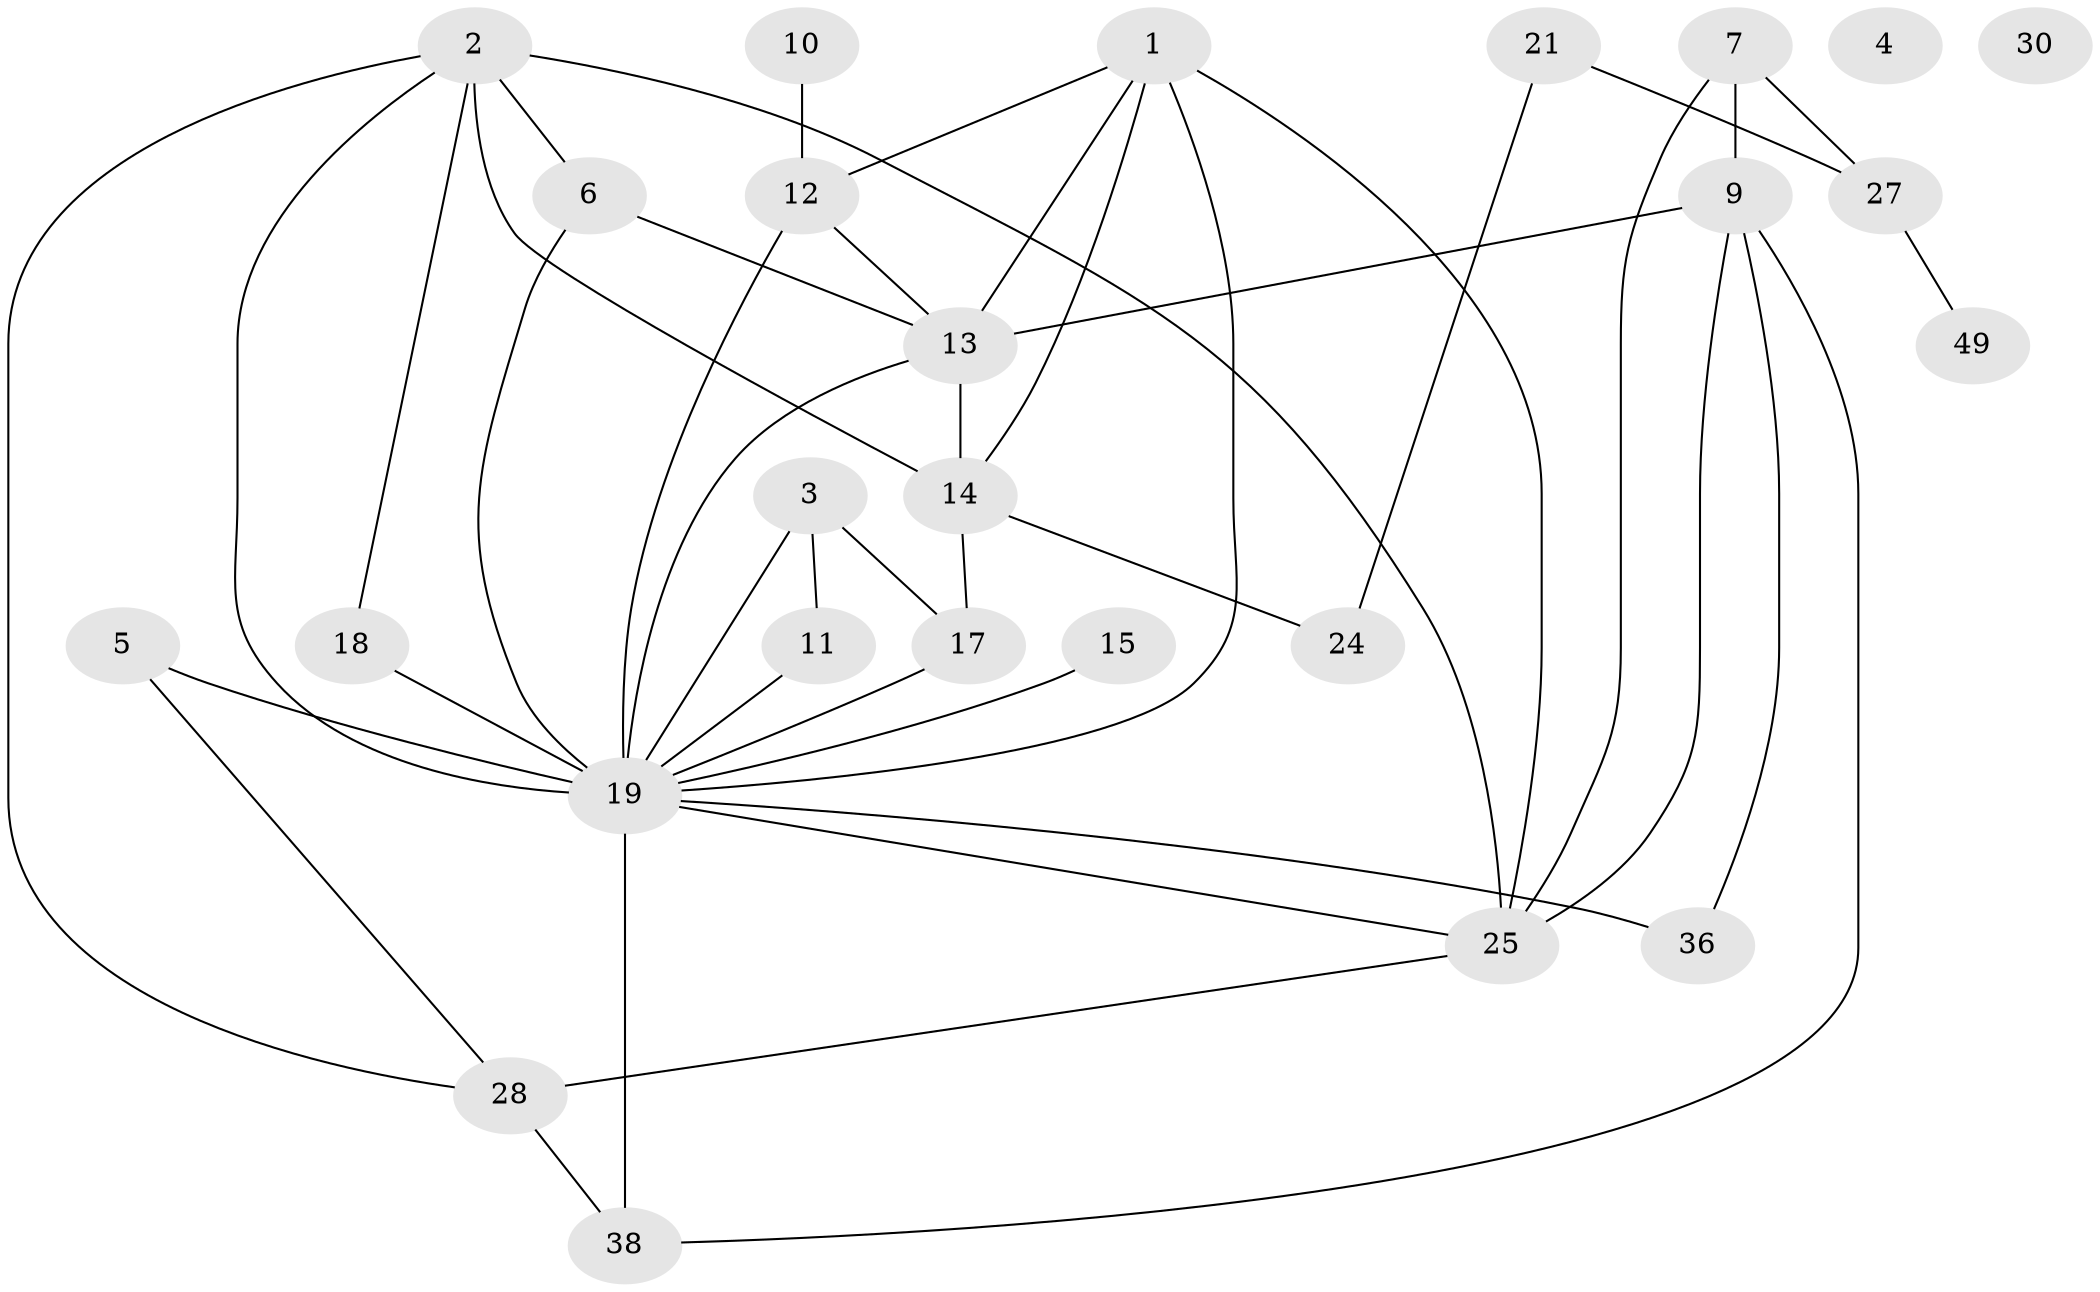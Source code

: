 // original degree distribution, {3: 0.20754716981132076, 4: 0.16981132075471697, 0: 0.03773584905660377, 2: 0.24528301886792453, 1: 0.11320754716981132, 5: 0.1509433962264151, 6: 0.05660377358490566, 7: 0.018867924528301886}
// Generated by graph-tools (version 1.1) at 2025/13/03/09/25 04:13:07]
// undirected, 26 vertices, 44 edges
graph export_dot {
graph [start="1"]
  node [color=gray90,style=filled];
  1 [super="+8"];
  2 [super="+16+40"];
  3 [super="+26"];
  4;
  5;
  6 [super="+50"];
  7;
  9 [super="+34"];
  10 [super="+32+41"];
  11 [super="+47"];
  12 [super="+20"];
  13 [super="+35"];
  14 [super="+37"];
  15;
  17;
  18;
  19 [super="+31+23+29"];
  21;
  24;
  25 [super="+46"];
  27;
  28;
  30;
  36;
  38;
  49;
  1 -- 14;
  1 -- 12;
  1 -- 19 [weight=2];
  1 -- 13 [weight=2];
  1 -- 25;
  2 -- 6 [weight=2];
  2 -- 18;
  2 -- 28;
  2 -- 14 [weight=2];
  2 -- 25;
  2 -- 19;
  3 -- 17;
  3 -- 11;
  3 -- 19;
  5 -- 28;
  5 -- 19;
  6 -- 13;
  6 -- 19;
  7 -- 27;
  7 -- 9;
  7 -- 25;
  9 -- 36;
  9 -- 38;
  9 -- 25;
  9 -- 13;
  10 -- 12;
  11 -- 19;
  12 -- 13 [weight=2];
  12 -- 19 [weight=3];
  13 -- 14 [weight=3];
  13 -- 19;
  14 -- 17;
  14 -- 24;
  15 -- 19;
  17 -- 19;
  18 -- 19 [weight=2];
  19 -- 36;
  19 -- 25;
  19 -- 38;
  21 -- 24;
  21 -- 27;
  25 -- 28;
  27 -- 49;
  28 -- 38;
}
